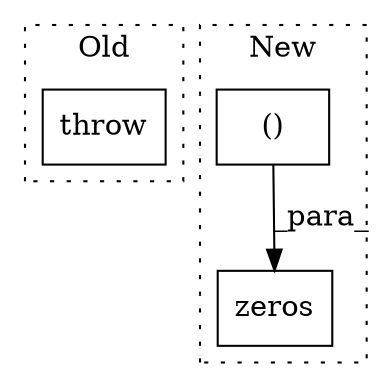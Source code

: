 digraph G {
subgraph cluster0 {
1 [label="throw" a="53" s="7930" l="6" shape="box"];
label = "Old";
style="dotted";
}
subgraph cluster1 {
2 [label="zeros" a="32" s="8181,8203" l="6,1" shape="box"];
3 [label="()" a="106" s="8049" l="49" shape="box"];
label = "New";
style="dotted";
}
3 -> 2 [label="_para_"];
}